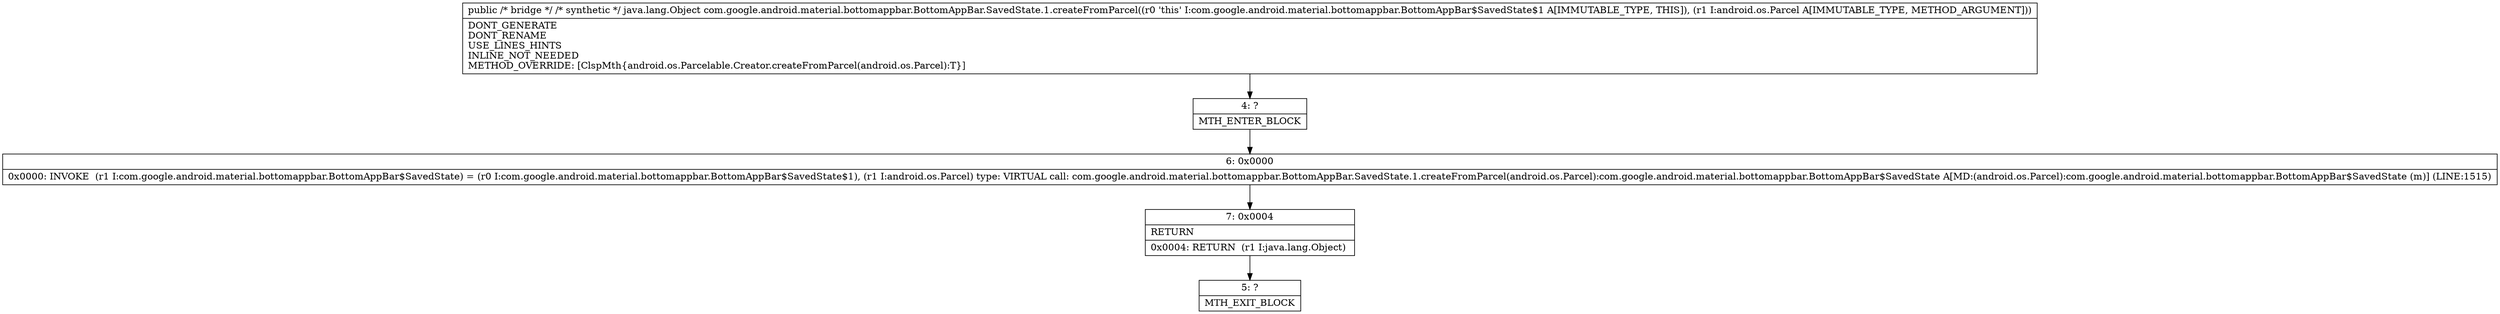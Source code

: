 digraph "CFG forcom.google.android.material.bottomappbar.BottomAppBar.SavedState.1.createFromParcel(Landroid\/os\/Parcel;)Ljava\/lang\/Object;" {
Node_4 [shape=record,label="{4\:\ ?|MTH_ENTER_BLOCK\l}"];
Node_6 [shape=record,label="{6\:\ 0x0000|0x0000: INVOKE  (r1 I:com.google.android.material.bottomappbar.BottomAppBar$SavedState) = (r0 I:com.google.android.material.bottomappbar.BottomAppBar$SavedState$1), (r1 I:android.os.Parcel) type: VIRTUAL call: com.google.android.material.bottomappbar.BottomAppBar.SavedState.1.createFromParcel(android.os.Parcel):com.google.android.material.bottomappbar.BottomAppBar$SavedState A[MD:(android.os.Parcel):com.google.android.material.bottomappbar.BottomAppBar$SavedState (m)] (LINE:1515)\l}"];
Node_7 [shape=record,label="{7\:\ 0x0004|RETURN\l|0x0004: RETURN  (r1 I:java.lang.Object) \l}"];
Node_5 [shape=record,label="{5\:\ ?|MTH_EXIT_BLOCK\l}"];
MethodNode[shape=record,label="{public \/* bridge *\/ \/* synthetic *\/ java.lang.Object com.google.android.material.bottomappbar.BottomAppBar.SavedState.1.createFromParcel((r0 'this' I:com.google.android.material.bottomappbar.BottomAppBar$SavedState$1 A[IMMUTABLE_TYPE, THIS]), (r1 I:android.os.Parcel A[IMMUTABLE_TYPE, METHOD_ARGUMENT]))  | DONT_GENERATE\lDONT_RENAME\lUSE_LINES_HINTS\lINLINE_NOT_NEEDED\lMETHOD_OVERRIDE: [ClspMth\{android.os.Parcelable.Creator.createFromParcel(android.os.Parcel):T\}]\l}"];
MethodNode -> Node_4;Node_4 -> Node_6;
Node_6 -> Node_7;
Node_7 -> Node_5;
}

